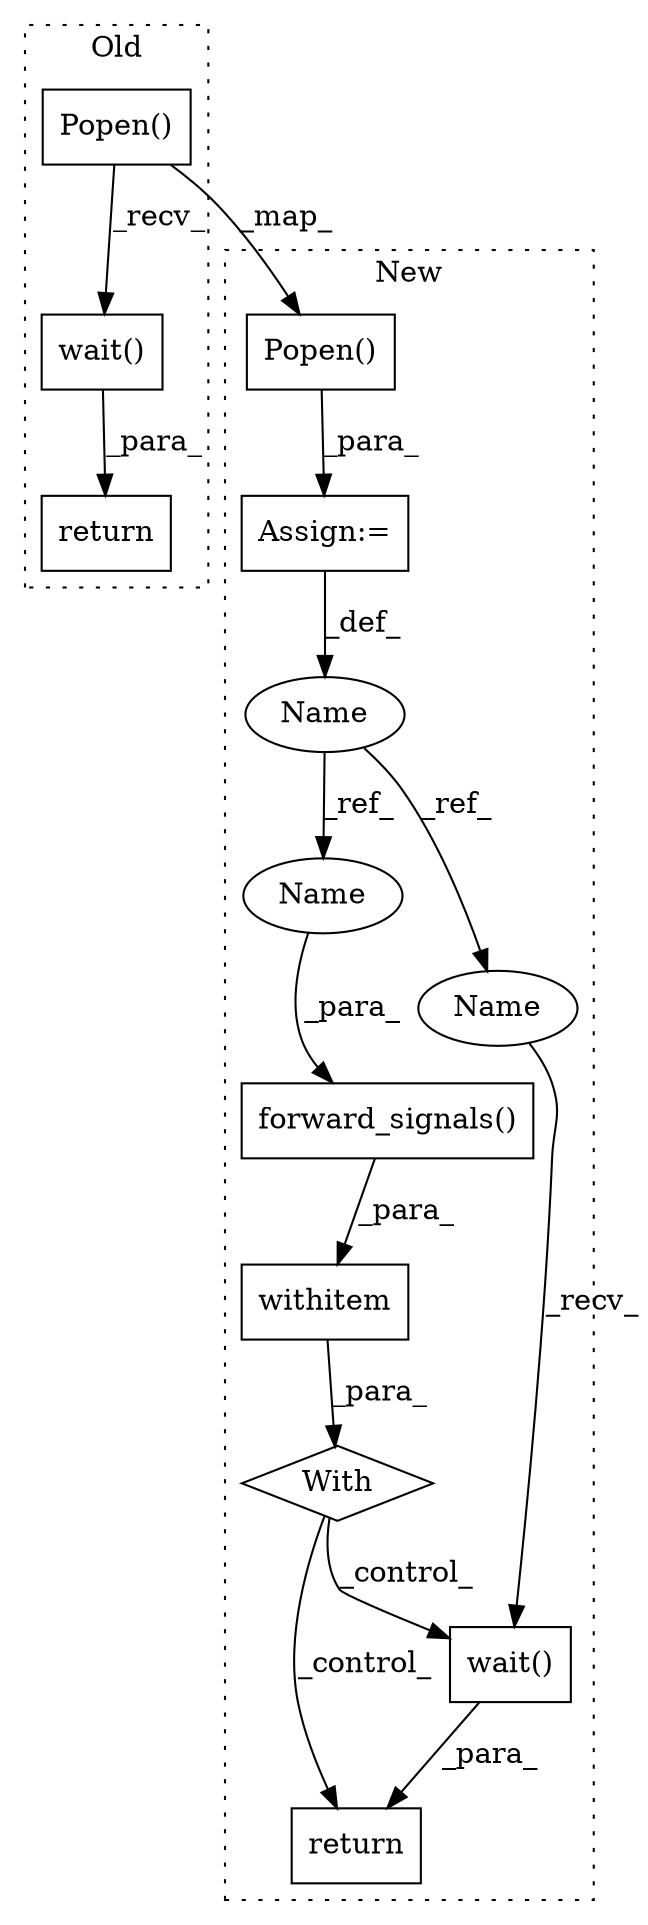 digraph G {
subgraph cluster0 {
1 [label="wait()" a="75" s="1761" l="31" shape="box"];
5 [label="Popen()" a="75" s="1761,1784" l="17,1" shape="box"];
8 [label="return" a="93" s="1754" l="7" shape="box"];
label = "Old";
style="dotted";
}
subgraph cluster1 {
2 [label="withitem" a="49" s="1796" l="3" shape="box"];
3 [label="With" a="39" s="1791,1799" l="5,38" shape="diamond"];
4 [label="Popen()" a="75" s="1758,1781" l="17,1" shape="box"];
6 [label="Assign:=" a="68" s="1755" l="3" shape="box"];
7 [label="return" a="93" s="1837" l="7" shape="box"];
9 [label="forward_signals()" a="75" s="1796,1822" l="25,1" shape="box"];
10 [label="Name" a="87" s="1754" l="1" shape="ellipse"];
11 [label="wait()" a="75" s="1844" l="8" shape="box"];
12 [label="Name" a="87" s="1821" l="1" shape="ellipse"];
13 [label="Name" a="87" s="1844" l="1" shape="ellipse"];
label = "New";
style="dotted";
}
1 -> 8 [label="_para_"];
2 -> 3 [label="_para_"];
3 -> 7 [label="_control_"];
3 -> 11 [label="_control_"];
4 -> 6 [label="_para_"];
5 -> 1 [label="_recv_"];
5 -> 4 [label="_map_"];
6 -> 10 [label="_def_"];
9 -> 2 [label="_para_"];
10 -> 12 [label="_ref_"];
10 -> 13 [label="_ref_"];
11 -> 7 [label="_para_"];
12 -> 9 [label="_para_"];
13 -> 11 [label="_recv_"];
}